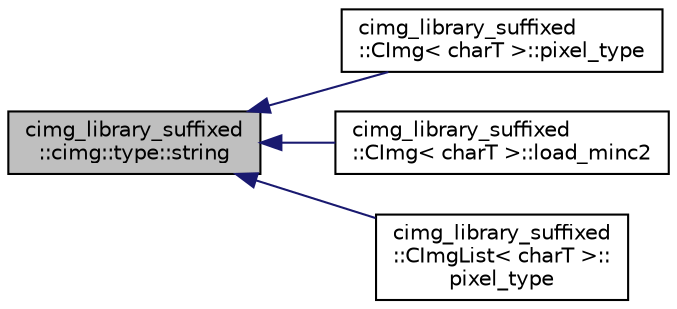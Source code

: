 digraph "cimg_library_suffixed::cimg::type::string"
{
  edge [fontname="Helvetica",fontsize="10",labelfontname="Helvetica",labelfontsize="10"];
  node [fontname="Helvetica",fontsize="10",shape=record];
  rankdir="LR";
  Node69 [label="cimg_library_suffixed\l::cimg::type::string",height=0.2,width=0.4,color="black", fillcolor="grey75", style="filled", fontcolor="black"];
  Node69 -> Node70 [dir="back",color="midnightblue",fontsize="10",style="solid",fontname="Helvetica"];
  Node70 [label="cimg_library_suffixed\l::CImg\< charT \>::pixel_type",height=0.2,width=0.4,color="black", fillcolor="white", style="filled",URL="$structcimg__library__suffixed_1_1_c_img.html#ab5cb3e6f07f2cd894641aa6a26807c1e",tooltip="Return the type of image pixel values as a C string. "];
  Node69 -> Node71 [dir="back",color="midnightblue",fontsize="10",style="solid",fontname="Helvetica"];
  Node71 [label="cimg_library_suffixed\l::CImg\< charT \>::load_minc2",height=0.2,width=0.4,color="black", fillcolor="white", style="filled",URL="$structcimg__library__suffixed_1_1_c_img.html#afef1911ae374b6dc61cc2276407da523",tooltip="Load image from a MINC2 file. "];
  Node69 -> Node72 [dir="back",color="midnightblue",fontsize="10",style="solid",fontname="Helvetica"];
  Node72 [label="cimg_library_suffixed\l::CImgList\< charT \>::\lpixel_type",height=0.2,width=0.4,color="black", fillcolor="white", style="filled",URL="$structcimg__library__suffixed_1_1_c_img_list.html#a55a11e1b7827dac9e38f29e1c4cfb3ec",tooltip="Return the type of image pixel values as a C string. "];
}
